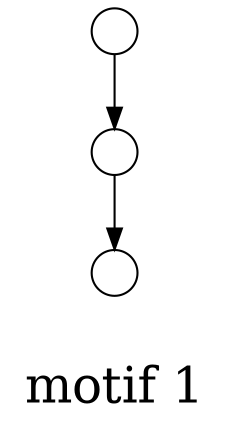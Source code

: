 /*****
motif 1
*****/

digraph G {
  graph [splines=false overlap=false]
  node  [shape=ellipse, width=0.3, height=0.3, label=""]
  1 ;
  0 ;
  2 ;
  1 -> 0;
  0 -> 2;
  label = "\nmotif 1\n";  fontsize=24;
}

